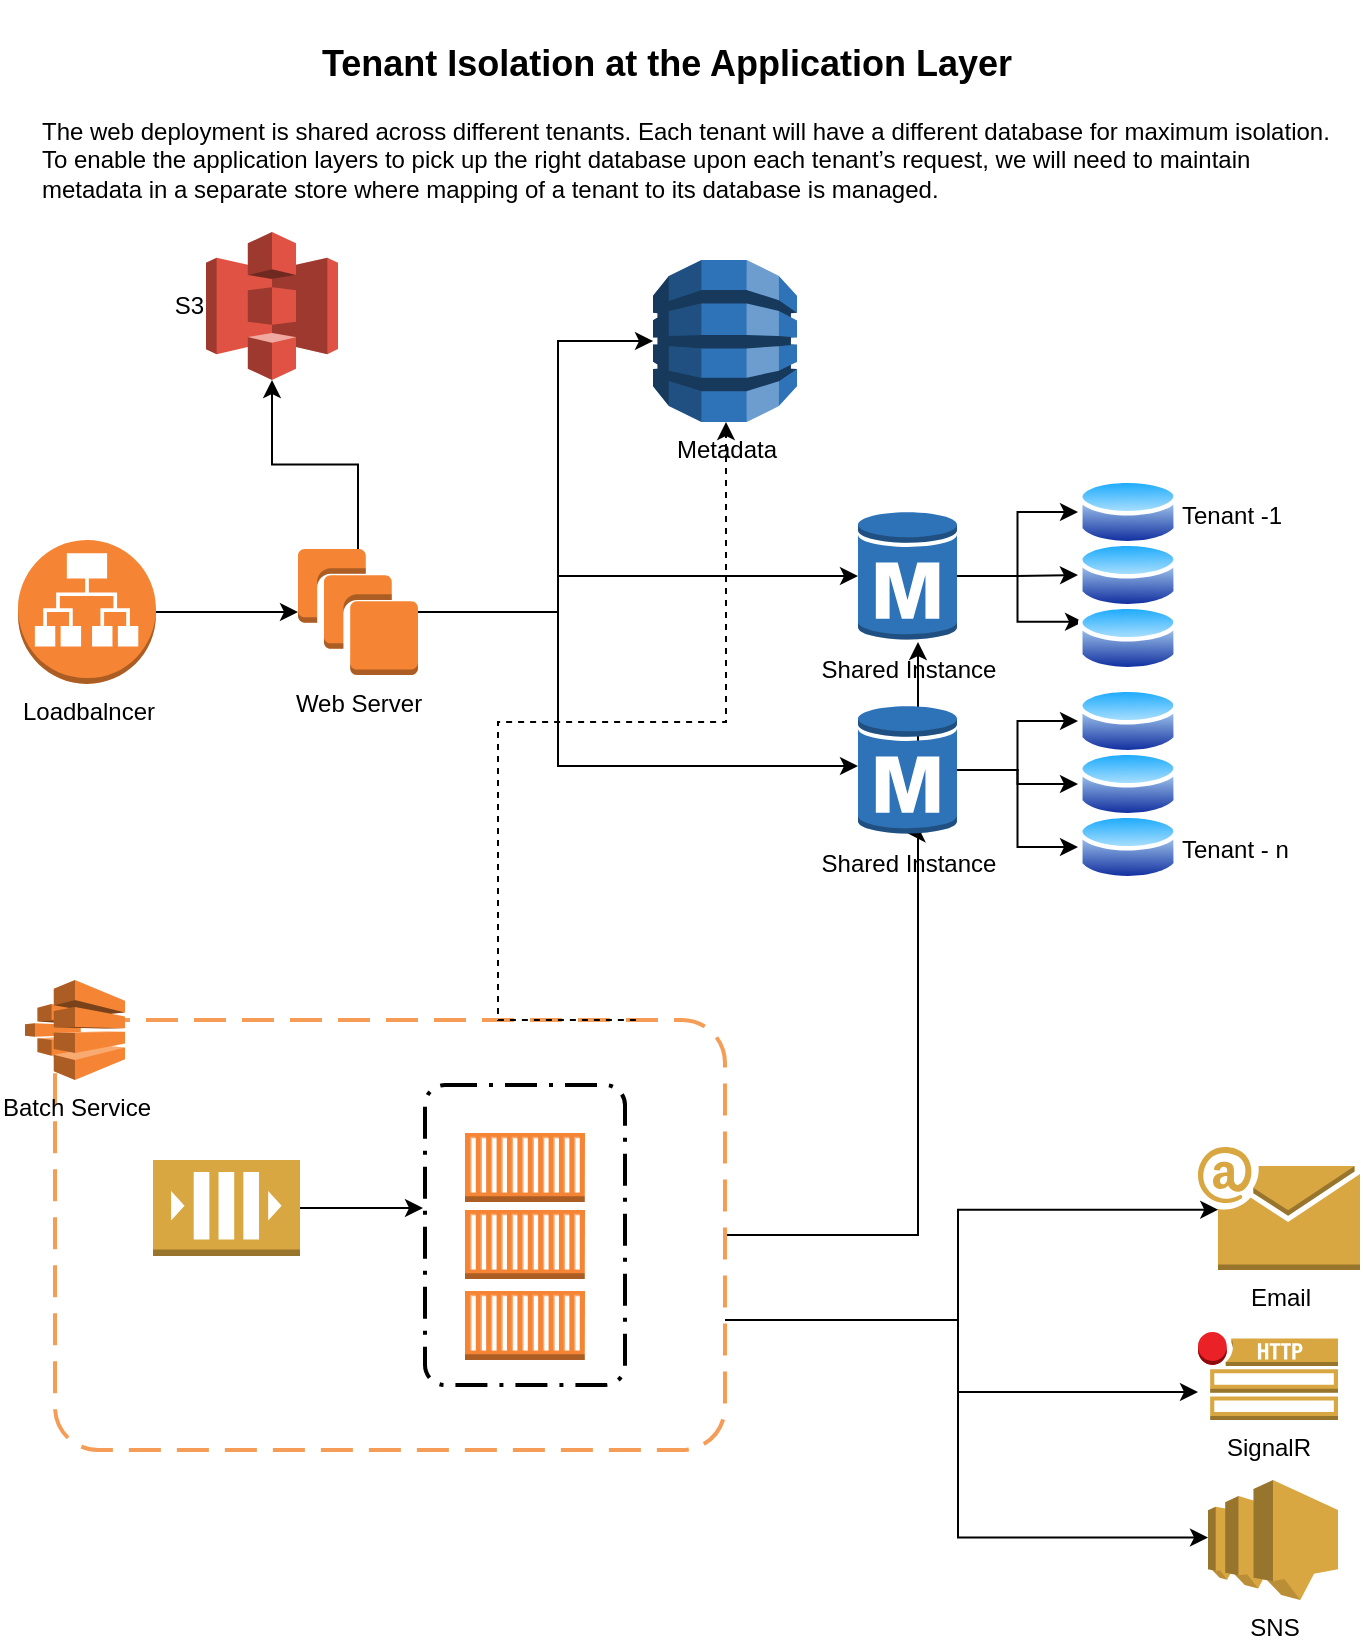 <mxfile version="12.1.3" type="github" pages="1">
  <diagram id="yZHPTVDyKP1NaLROGans" name="Page-1">
    <mxGraphModel dx="1106" dy="1739" grid="1" gridSize="10" guides="1" tooltips="1" connect="1" arrows="1" fold="1" page="1" pageScale="1" pageWidth="850" pageHeight="1100" math="0" shadow="0">
      <root>
        <mxCell id="0"/>
        <mxCell id="1" parent="0"/>
        <mxCell id="TFzYlEUeuid4Cgnl1PGM-53" style="edgeStyle=orthogonalEdgeStyle;rounded=0;orthogonalLoop=1;jettySize=auto;html=1;entryX=0.5;entryY=0.98;entryDx=0;entryDy=0;entryPerimeter=0;" edge="1" parent="1" source="TFzYlEUeuid4Cgnl1PGM-43" target="TFzYlEUeuid4Cgnl1PGM-26">
          <mxGeometry relative="1" as="geometry">
            <Array as="points">
              <mxPoint x="540" y="608"/>
              <mxPoint x="540" y="407"/>
            </Array>
          </mxGeometry>
        </mxCell>
        <mxCell id="TFzYlEUeuid4Cgnl1PGM-54" style="edgeStyle=orthogonalEdgeStyle;rounded=0;orthogonalLoop=1;jettySize=auto;html=1;" edge="1" parent="1" source="TFzYlEUeuid4Cgnl1PGM-43" target="TFzYlEUeuid4Cgnl1PGM-12">
          <mxGeometry relative="1" as="geometry">
            <Array as="points">
              <mxPoint x="540" y="608"/>
            </Array>
          </mxGeometry>
        </mxCell>
        <mxCell id="TFzYlEUeuid4Cgnl1PGM-56" style="edgeStyle=orthogonalEdgeStyle;rounded=0;orthogonalLoop=1;jettySize=auto;html=1;entryX=0.125;entryY=0.51;entryDx=0;entryDy=0;entryPerimeter=0;" edge="1" parent="1" source="TFzYlEUeuid4Cgnl1PGM-43" target="TFzYlEUeuid4Cgnl1PGM-57">
          <mxGeometry relative="1" as="geometry">
            <mxPoint x="559.5" y="715" as="targetPoint"/>
            <Array as="points">
              <mxPoint x="560" y="650"/>
              <mxPoint x="560" y="595"/>
            </Array>
          </mxGeometry>
        </mxCell>
        <mxCell id="TFzYlEUeuid4Cgnl1PGM-60" style="edgeStyle=orthogonalEdgeStyle;rounded=0;orthogonalLoop=1;jettySize=auto;html=1;" edge="1" parent="1" source="TFzYlEUeuid4Cgnl1PGM-43" target="TFzYlEUeuid4Cgnl1PGM-58">
          <mxGeometry relative="1" as="geometry">
            <Array as="points">
              <mxPoint x="560" y="650"/>
              <mxPoint x="560" y="686"/>
            </Array>
          </mxGeometry>
        </mxCell>
        <mxCell id="TFzYlEUeuid4Cgnl1PGM-65" style="edgeStyle=orthogonalEdgeStyle;rounded=0;orthogonalLoop=1;jettySize=auto;html=1;entryX=0;entryY=0.48;entryDx=0;entryDy=0;entryPerimeter=0;" edge="1" parent="1" source="TFzYlEUeuid4Cgnl1PGM-43" target="TFzYlEUeuid4Cgnl1PGM-59">
          <mxGeometry relative="1" as="geometry">
            <Array as="points">
              <mxPoint x="560" y="650"/>
              <mxPoint x="560" y="759"/>
            </Array>
          </mxGeometry>
        </mxCell>
        <mxCell id="TFzYlEUeuid4Cgnl1PGM-43" value="" style="rounded=1;arcSize=10;dashed=1;strokeColor=#F59D56;fillColor=none;gradientColor=none;dashPattern=8 4;strokeWidth=2;" vertex="1" parent="1">
          <mxGeometry x="108.5" y="500" width="335" height="215" as="geometry"/>
        </mxCell>
        <mxCell id="TFzYlEUeuid4Cgnl1PGM-52" style="edgeStyle=orthogonalEdgeStyle;rounded=0;orthogonalLoop=1;jettySize=auto;html=1;exitX=0.867;exitY=0;exitDx=0;exitDy=0;exitPerimeter=0;dashed=1;" edge="1" parent="1" source="TFzYlEUeuid4Cgnl1PGM-43" target="TFzYlEUeuid4Cgnl1PGM-25">
          <mxGeometry relative="1" as="geometry">
            <mxPoint x="350" y="490" as="sourcePoint"/>
            <Array as="points">
              <mxPoint x="330" y="500"/>
              <mxPoint x="330" y="351"/>
              <mxPoint x="444" y="351"/>
            </Array>
          </mxGeometry>
        </mxCell>
        <mxCell id="TFzYlEUeuid4Cgnl1PGM-45" value="" style="rounded=1;arcSize=10;dashed=1;strokeColor=#000000;fillColor=none;gradientColor=none;dashPattern=8 3 1 3;strokeWidth=2;" vertex="1" parent="1">
          <mxGeometry x="293.5" y="532.5" width="100" height="150" as="geometry"/>
        </mxCell>
        <mxCell id="TFzYlEUeuid4Cgnl1PGM-1" value="&lt;h2&gt;Tenant Isolation at the Application Layer&lt;/h2&gt;" style="text;html=1;" vertex="1" parent="1">
          <mxGeometry x="240" y="-10" width="370" height="50" as="geometry"/>
        </mxCell>
        <mxCell id="TFzYlEUeuid4Cgnl1PGM-3" value="&lt;pre&gt;&lt;div style=&quot;text-align: justify&quot;&gt;&lt;span style=&quot;font-family: &amp;#34;helvetica&amp;#34; ; white-space: nowrap&quot;&gt;The web deployment is shared across different tenants.&amp;nbsp;Each tenant will have a different database for maximum isolation.&amp;nbsp;&lt;/span&gt;&lt;/div&gt;&lt;div style=&quot;text-align: justify&quot;&gt;&lt;span style=&quot;font-family: &amp;#34;helvetica&amp;#34; ; white-space: nowrap&quot;&gt;To enable the application layers to pick up the right database upon each tenant’s request, we will need to maintain&amp;nbsp;&lt;/span&gt;&lt;/div&gt;&lt;div style=&quot;text-align: justify&quot;&gt;&lt;span style=&quot;font-family: &amp;#34;helvetica&amp;#34; ; white-space: nowrap&quot;&gt;metadata in a separate store where mapping of a tenant to its database is managed.&lt;/span&gt;&lt;/div&gt;&lt;/pre&gt;" style="text;html=1;" vertex="1" parent="1">
          <mxGeometry x="100" y="30" width="650" height="80" as="geometry"/>
        </mxCell>
        <mxCell id="TFzYlEUeuid4Cgnl1PGM-7" style="edgeStyle=orthogonalEdgeStyle;rounded=0;orthogonalLoop=1;jettySize=auto;html=1;entryX=0;entryY=0.5;entryDx=0;entryDy=0;entryPerimeter=0;" edge="1" parent="1" source="TFzYlEUeuid4Cgnl1PGM-4" target="TFzYlEUeuid4Cgnl1PGM-5">
          <mxGeometry relative="1" as="geometry"/>
        </mxCell>
        <mxCell id="TFzYlEUeuid4Cgnl1PGM-4" value="Loadbalncer" style="outlineConnect=0;dashed=0;verticalLabelPosition=bottom;verticalAlign=top;align=center;html=1;shape=mxgraph.aws3.application_load_balancer;fillColor=#F58534;gradientColor=none;" vertex="1" parent="1">
          <mxGeometry x="90" y="260" width="69" height="72" as="geometry"/>
        </mxCell>
        <mxCell id="TFzYlEUeuid4Cgnl1PGM-9" style="edgeStyle=orthogonalEdgeStyle;rounded=0;orthogonalLoop=1;jettySize=auto;html=1;" edge="1" parent="1" source="TFzYlEUeuid4Cgnl1PGM-5" target="TFzYlEUeuid4Cgnl1PGM-12">
          <mxGeometry relative="1" as="geometry">
            <mxPoint x="404" y="185" as="targetPoint"/>
            <Array as="points">
              <mxPoint x="360" y="296"/>
              <mxPoint x="360" y="278"/>
            </Array>
          </mxGeometry>
        </mxCell>
        <mxCell id="TFzYlEUeuid4Cgnl1PGM-27" style="edgeStyle=orthogonalEdgeStyle;rounded=0;orthogonalLoop=1;jettySize=auto;html=1;" edge="1" parent="1">
          <mxGeometry relative="1" as="geometry">
            <mxPoint x="510" y="373" as="targetPoint"/>
            <mxPoint x="290" y="296" as="sourcePoint"/>
            <Array as="points">
              <mxPoint x="360" y="296"/>
              <mxPoint x="360" y="373"/>
            </Array>
          </mxGeometry>
        </mxCell>
        <mxCell id="TFzYlEUeuid4Cgnl1PGM-40" style="edgeStyle=orthogonalEdgeStyle;rounded=0;orthogonalLoop=1;jettySize=auto;html=1;entryX=0;entryY=0.5;entryDx=0;entryDy=0;entryPerimeter=0;" edge="1" parent="1" source="TFzYlEUeuid4Cgnl1PGM-5" target="TFzYlEUeuid4Cgnl1PGM-25">
          <mxGeometry relative="1" as="geometry">
            <Array as="points">
              <mxPoint x="360" y="296"/>
              <mxPoint x="360" y="161"/>
            </Array>
          </mxGeometry>
        </mxCell>
        <mxCell id="TFzYlEUeuid4Cgnl1PGM-64" style="edgeStyle=orthogonalEdgeStyle;rounded=0;orthogonalLoop=1;jettySize=auto;html=1;" edge="1" parent="1" source="TFzYlEUeuid4Cgnl1PGM-5" target="TFzYlEUeuid4Cgnl1PGM-63">
          <mxGeometry relative="1" as="geometry"/>
        </mxCell>
        <mxCell id="TFzYlEUeuid4Cgnl1PGM-5" value="Web Server" style="outlineConnect=0;dashed=0;verticalLabelPosition=bottom;verticalAlign=top;align=center;html=1;shape=mxgraph.aws3.instances;fillColor=#F58534;gradientColor=none;" vertex="1" parent="1">
          <mxGeometry x="230" y="264.5" width="60" height="63" as="geometry"/>
        </mxCell>
        <mxCell id="TFzYlEUeuid4Cgnl1PGM-34" style="edgeStyle=orthogonalEdgeStyle;rounded=0;orthogonalLoop=1;jettySize=auto;html=1;" edge="1" parent="1" source="TFzYlEUeuid4Cgnl1PGM-12" target="TFzYlEUeuid4Cgnl1PGM-28">
          <mxGeometry relative="1" as="geometry"/>
        </mxCell>
        <mxCell id="TFzYlEUeuid4Cgnl1PGM-35" style="edgeStyle=orthogonalEdgeStyle;rounded=0;orthogonalLoop=1;jettySize=auto;html=1;entryX=0;entryY=0.5;entryDx=0;entryDy=0;" edge="1" parent="1" source="TFzYlEUeuid4Cgnl1PGM-12" target="TFzYlEUeuid4Cgnl1PGM-29">
          <mxGeometry relative="1" as="geometry"/>
        </mxCell>
        <mxCell id="TFzYlEUeuid4Cgnl1PGM-36" style="edgeStyle=orthogonalEdgeStyle;rounded=0;orthogonalLoop=1;jettySize=auto;html=1;entryX=0;entryY=0.25;entryDx=0;entryDy=0;" edge="1" parent="1" source="TFzYlEUeuid4Cgnl1PGM-12" target="TFzYlEUeuid4Cgnl1PGM-30">
          <mxGeometry relative="1" as="geometry"/>
        </mxCell>
        <mxCell id="TFzYlEUeuid4Cgnl1PGM-12" value="Shared Instance" style="outlineConnect=0;dashed=0;verticalLabelPosition=bottom;verticalAlign=top;align=center;html=1;shape=mxgraph.aws3.rds_db_instance;fillColor=#2E73B8;gradientColor=none;labelPosition=center;" vertex="1" parent="1">
          <mxGeometry x="510" y="245" width="49.5" height="66" as="geometry"/>
        </mxCell>
        <mxCell id="TFzYlEUeuid4Cgnl1PGM-25" value="Metadata" style="outlineConnect=0;dashed=0;verticalLabelPosition=bottom;verticalAlign=top;align=center;html=1;shape=mxgraph.aws3.dynamo_db;fillColor=#2E73B8;gradientColor=none;" vertex="1" parent="1">
          <mxGeometry x="407.5" y="120" width="72" height="81" as="geometry"/>
        </mxCell>
        <mxCell id="TFzYlEUeuid4Cgnl1PGM-37" style="edgeStyle=orthogonalEdgeStyle;rounded=0;orthogonalLoop=1;jettySize=auto;html=1;entryX=0;entryY=0.5;entryDx=0;entryDy=0;" edge="1" parent="1" source="TFzYlEUeuid4Cgnl1PGM-26" target="TFzYlEUeuid4Cgnl1PGM-31">
          <mxGeometry relative="1" as="geometry"/>
        </mxCell>
        <mxCell id="TFzYlEUeuid4Cgnl1PGM-38" style="edgeStyle=orthogonalEdgeStyle;rounded=0;orthogonalLoop=1;jettySize=auto;html=1;" edge="1" parent="1" source="TFzYlEUeuid4Cgnl1PGM-26" target="TFzYlEUeuid4Cgnl1PGM-32">
          <mxGeometry relative="1" as="geometry"/>
        </mxCell>
        <mxCell id="TFzYlEUeuid4Cgnl1PGM-39" style="edgeStyle=orthogonalEdgeStyle;rounded=0;orthogonalLoop=1;jettySize=auto;html=1;" edge="1" parent="1" source="TFzYlEUeuid4Cgnl1PGM-26" target="TFzYlEUeuid4Cgnl1PGM-33">
          <mxGeometry relative="1" as="geometry"/>
        </mxCell>
        <mxCell id="TFzYlEUeuid4Cgnl1PGM-26" value="Shared Instance" style="outlineConnect=0;dashed=0;verticalLabelPosition=bottom;verticalAlign=top;align=center;html=1;shape=mxgraph.aws3.rds_db_instance;fillColor=#2E73B8;gradientColor=none;" vertex="1" parent="1">
          <mxGeometry x="510" y="342" width="49.5" height="66" as="geometry"/>
        </mxCell>
        <mxCell id="TFzYlEUeuid4Cgnl1PGM-28" value="Tenant -1" style="aspect=fixed;perimeter=ellipsePerimeter;html=1;align=left;shadow=0;dashed=0;spacingTop=3;image;image=img/lib/active_directory/database.svg;labelPosition=right;verticalLabelPosition=middle;verticalAlign=middle;" vertex="1" parent="1">
          <mxGeometry x="620" y="227.5" width="50" height="37" as="geometry"/>
        </mxCell>
        <mxCell id="TFzYlEUeuid4Cgnl1PGM-29" value="" style="aspect=fixed;perimeter=ellipsePerimeter;html=1;align=center;shadow=0;dashed=0;spacingTop=3;image;image=img/lib/active_directory/database.svg;" vertex="1" parent="1">
          <mxGeometry x="620" y="259" width="50" height="37" as="geometry"/>
        </mxCell>
        <mxCell id="TFzYlEUeuid4Cgnl1PGM-30" value="" style="aspect=fixed;perimeter=ellipsePerimeter;html=1;align=center;shadow=0;dashed=0;spacingTop=3;image;image=img/lib/active_directory/database.svg;" vertex="1" parent="1">
          <mxGeometry x="620" y="290.5" width="50" height="37" as="geometry"/>
        </mxCell>
        <mxCell id="TFzYlEUeuid4Cgnl1PGM-31" value="" style="aspect=fixed;perimeter=ellipsePerimeter;html=1;align=center;shadow=0;dashed=0;spacingTop=3;image;image=img/lib/active_directory/database.svg;" vertex="1" parent="1">
          <mxGeometry x="620" y="332" width="50" height="37" as="geometry"/>
        </mxCell>
        <mxCell id="TFzYlEUeuid4Cgnl1PGM-32" value="" style="aspect=fixed;perimeter=ellipsePerimeter;html=1;align=center;shadow=0;dashed=0;spacingTop=3;image;image=img/lib/active_directory/database.svg;" vertex="1" parent="1">
          <mxGeometry x="620" y="363.5" width="50" height="37" as="geometry"/>
        </mxCell>
        <mxCell id="TFzYlEUeuid4Cgnl1PGM-33" value="Tenant - n" style="aspect=fixed;perimeter=ellipsePerimeter;html=1;align=left;shadow=0;dashed=0;spacingTop=3;image;image=img/lib/active_directory/database.svg;labelPosition=right;verticalLabelPosition=middle;verticalAlign=middle;" vertex="1" parent="1">
          <mxGeometry x="620" y="395" width="50" height="37" as="geometry"/>
        </mxCell>
        <mxCell id="TFzYlEUeuid4Cgnl1PGM-41" value="Batch Service" style="outlineConnect=0;dashed=0;verticalLabelPosition=bottom;verticalAlign=top;align=center;html=1;shape=mxgraph.aws3.batch;fillColor=#F58534;gradientColor=none;" vertex="1" parent="1">
          <mxGeometry x="93.5" y="480" width="50" height="50" as="geometry"/>
        </mxCell>
        <mxCell id="TFzYlEUeuid4Cgnl1PGM-44" value="" style="outlineConnect=0;dashed=0;verticalLabelPosition=bottom;verticalAlign=top;align=center;html=1;shape=mxgraph.aws3.ec2_compute_container;fillColor=#F58534;gradientColor=none;" vertex="1" parent="1">
          <mxGeometry x="313.5" y="556.5" width="60" height="34.5" as="geometry"/>
        </mxCell>
        <mxCell id="TFzYlEUeuid4Cgnl1PGM-46" value="" style="outlineConnect=0;dashed=0;verticalLabelPosition=bottom;verticalAlign=top;align=center;html=1;shape=mxgraph.aws3.ec2_compute_container;fillColor=#F58534;gradientColor=none;" vertex="1" parent="1">
          <mxGeometry x="313.5" y="595" width="60" height="34.5" as="geometry"/>
        </mxCell>
        <mxCell id="TFzYlEUeuid4Cgnl1PGM-47" value="" style="outlineConnect=0;dashed=0;verticalLabelPosition=bottom;verticalAlign=top;align=center;html=1;shape=mxgraph.aws3.ec2_compute_container;fillColor=#F58534;gradientColor=none;" vertex="1" parent="1">
          <mxGeometry x="313.5" y="635.5" width="60" height="34.5" as="geometry"/>
        </mxCell>
        <mxCell id="TFzYlEUeuid4Cgnl1PGM-51" style="edgeStyle=orthogonalEdgeStyle;rounded=0;orthogonalLoop=1;jettySize=auto;html=1;entryX=-0.01;entryY=0.41;entryDx=0;entryDy=0;entryPerimeter=0;" edge="1" parent="1" source="TFzYlEUeuid4Cgnl1PGM-42" target="TFzYlEUeuid4Cgnl1PGM-45">
          <mxGeometry relative="1" as="geometry"/>
        </mxCell>
        <mxCell id="TFzYlEUeuid4Cgnl1PGM-42" value="" style="outlineConnect=0;dashed=0;verticalLabelPosition=bottom;verticalAlign=top;align=center;html=1;shape=mxgraph.aws3.queue;fillColor=#D9A741;gradientColor=none;" vertex="1" parent="1">
          <mxGeometry x="157.5" y="570" width="73.5" height="48" as="geometry"/>
        </mxCell>
        <mxCell id="TFzYlEUeuid4Cgnl1PGM-57" value="Email" style="outlineConnect=0;dashed=0;verticalLabelPosition=bottom;verticalAlign=top;align=center;html=1;shape=mxgraph.aws3.email;fillColor=#D9A741;gradientColor=none;" vertex="1" parent="1">
          <mxGeometry x="680" y="563.5" width="81" height="61.5" as="geometry"/>
        </mxCell>
        <mxCell id="TFzYlEUeuid4Cgnl1PGM-58" value="SignalR" style="outlineConnect=0;dashed=0;verticalLabelPosition=bottom;verticalAlign=top;align=center;html=1;shape=mxgraph.aws3.http_notification;fillColor=#D9A741;gradientColor=none;" vertex="1" parent="1">
          <mxGeometry x="680" y="656" width="70" height="44" as="geometry"/>
        </mxCell>
        <mxCell id="TFzYlEUeuid4Cgnl1PGM-59" value="SNS" style="outlineConnect=0;dashed=0;verticalLabelPosition=bottom;verticalAlign=top;align=center;html=1;shape=mxgraph.aws3.sns;fillColor=#D9A741;gradientColor=none;" vertex="1" parent="1">
          <mxGeometry x="685" y="730" width="65" height="60" as="geometry"/>
        </mxCell>
        <mxCell id="TFzYlEUeuid4Cgnl1PGM-63" value="S3" style="outlineConnect=0;dashed=0;verticalLabelPosition=middle;verticalAlign=middle;align=right;html=1;shape=mxgraph.aws3.s3;fillColor=#E05243;gradientColor=none;labelPosition=left;" vertex="1" parent="1">
          <mxGeometry x="184" y="106" width="66" height="74" as="geometry"/>
        </mxCell>
      </root>
    </mxGraphModel>
  </diagram>
</mxfile>
